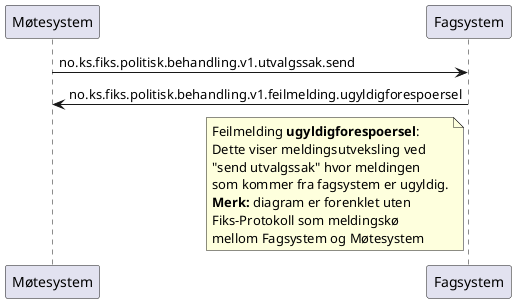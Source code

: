 @startuml
participant Møtesystem as "Møtesystem"
participant Fagsystem as "Fagsystem"

Møtesystem -> Fagsystem : no.ks.fiks.politisk.behandling.v1.utvalgssak.send
Møtesystem <- Fagsystem : no.ks.fiks.politisk.behandling.v1.feilmelding.ugyldigforespoersel

note left of Fagsystem
Feilmelding **ugyldigforespoersel**:
Dette viser meldingsutveksling ved
"send utvalgssak" hvor meldingen
som kommer fra fagsystem er ugyldig.
**Merk:** diagram er forenklet uten
Fiks-Protokoll som meldingskø
mellom Fagsystem og Møtesystem
end note

@enduml